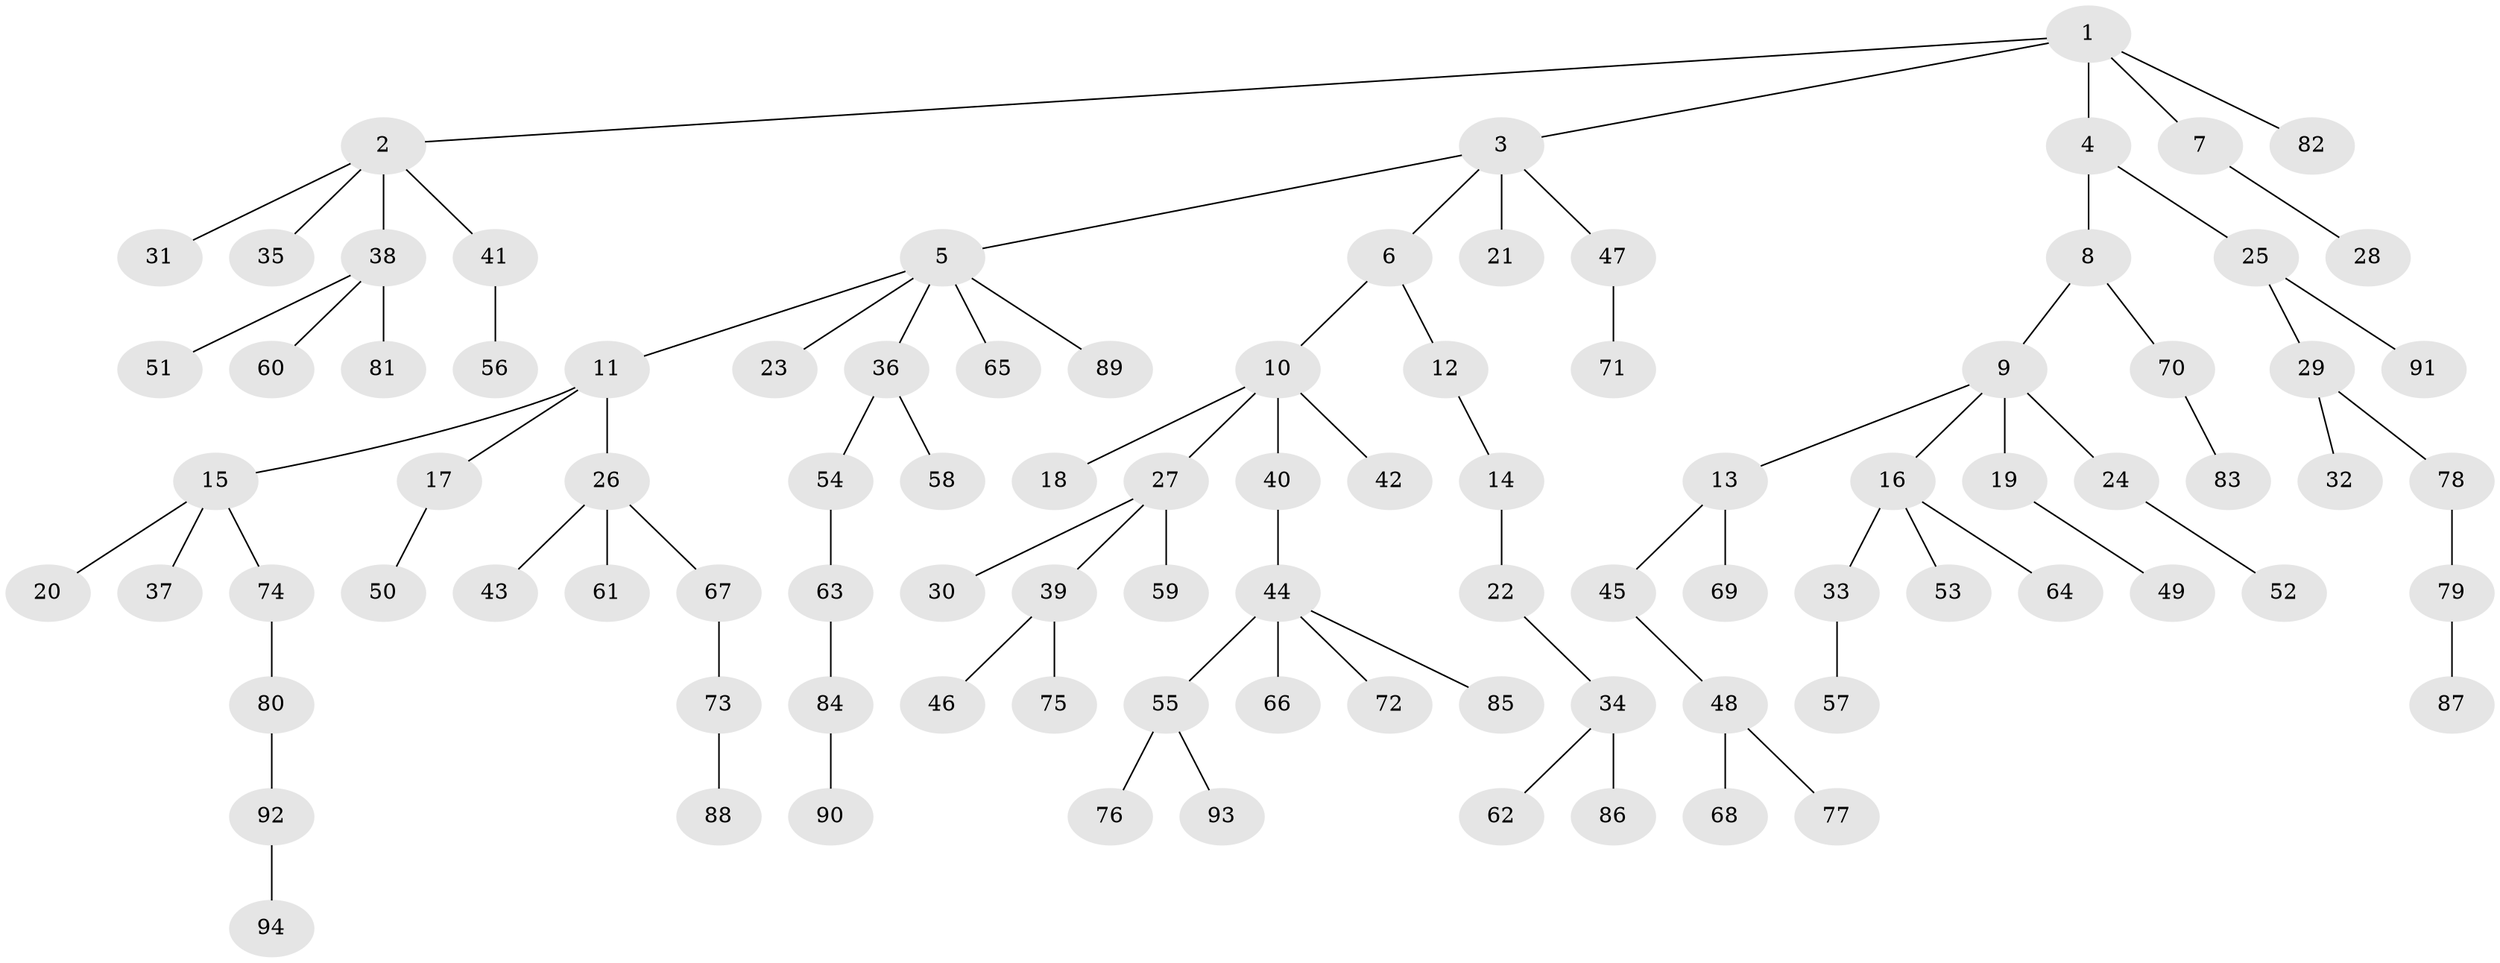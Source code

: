 // original degree distribution, {6: 0.022556390977443608, 5: 0.045112781954887216, 3: 0.09022556390977443, 7: 0.007518796992481203, 4: 0.06015037593984962, 1: 0.48872180451127817, 2: 0.2857142857142857}
// Generated by graph-tools (version 1.1) at 2025/51/03/04/25 22:51:43]
// undirected, 94 vertices, 93 edges
graph export_dot {
  node [color=gray90,style=filled];
  1;
  2;
  3;
  4;
  5;
  6;
  7;
  8;
  9;
  10;
  11;
  12;
  13;
  14;
  15;
  16;
  17;
  18;
  19;
  20;
  21;
  22;
  23;
  24;
  25;
  26;
  27;
  28;
  29;
  30;
  31;
  32;
  33;
  34;
  35;
  36;
  37;
  38;
  39;
  40;
  41;
  42;
  43;
  44;
  45;
  46;
  47;
  48;
  49;
  50;
  51;
  52;
  53;
  54;
  55;
  56;
  57;
  58;
  59;
  60;
  61;
  62;
  63;
  64;
  65;
  66;
  67;
  68;
  69;
  70;
  71;
  72;
  73;
  74;
  75;
  76;
  77;
  78;
  79;
  80;
  81;
  82;
  83;
  84;
  85;
  86;
  87;
  88;
  89;
  90;
  91;
  92;
  93;
  94;
  1 -- 2 [weight=1.0];
  1 -- 3 [weight=1.0];
  1 -- 4 [weight=1.0];
  1 -- 7 [weight=1.0];
  1 -- 82 [weight=1.0];
  2 -- 31 [weight=1.0];
  2 -- 35 [weight=1.0];
  2 -- 38 [weight=1.0];
  2 -- 41 [weight=1.0];
  3 -- 5 [weight=1.0];
  3 -- 6 [weight=1.0];
  3 -- 21 [weight=1.0];
  3 -- 47 [weight=1.0];
  4 -- 8 [weight=1.0];
  4 -- 25 [weight=1.0];
  5 -- 11 [weight=1.0];
  5 -- 23 [weight=1.0];
  5 -- 36 [weight=1.0];
  5 -- 65 [weight=1.0];
  5 -- 89 [weight=1.0];
  6 -- 10 [weight=1.0];
  6 -- 12 [weight=1.0];
  7 -- 28 [weight=1.0];
  8 -- 9 [weight=1.0];
  8 -- 70 [weight=1.0];
  9 -- 13 [weight=1.0];
  9 -- 16 [weight=1.0];
  9 -- 19 [weight=1.0];
  9 -- 24 [weight=1.0];
  10 -- 18 [weight=1.0];
  10 -- 27 [weight=1.0];
  10 -- 40 [weight=1.0];
  10 -- 42 [weight=1.0];
  11 -- 15 [weight=1.0];
  11 -- 17 [weight=1.0];
  11 -- 26 [weight=1.0];
  12 -- 14 [weight=1.0];
  13 -- 45 [weight=1.0];
  13 -- 69 [weight=1.0];
  14 -- 22 [weight=1.0];
  15 -- 20 [weight=1.0];
  15 -- 37 [weight=1.0];
  15 -- 74 [weight=1.0];
  16 -- 33 [weight=1.0];
  16 -- 53 [weight=1.0];
  16 -- 64 [weight=1.0];
  17 -- 50 [weight=1.0];
  19 -- 49 [weight=1.0];
  22 -- 34 [weight=1.0];
  24 -- 52 [weight=1.0];
  25 -- 29 [weight=1.0];
  25 -- 91 [weight=1.0];
  26 -- 43 [weight=1.0];
  26 -- 61 [weight=1.0];
  26 -- 67 [weight=1.0];
  27 -- 30 [weight=1.0];
  27 -- 39 [weight=1.0];
  27 -- 59 [weight=1.0];
  29 -- 32 [weight=1.0];
  29 -- 78 [weight=1.0];
  33 -- 57 [weight=1.0];
  34 -- 62 [weight=1.0];
  34 -- 86 [weight=1.0];
  36 -- 54 [weight=1.0];
  36 -- 58 [weight=1.0];
  38 -- 51 [weight=1.0];
  38 -- 60 [weight=1.0];
  38 -- 81 [weight=1.0];
  39 -- 46 [weight=1.0];
  39 -- 75 [weight=1.0];
  40 -- 44 [weight=1.0];
  41 -- 56 [weight=1.0];
  44 -- 55 [weight=1.0];
  44 -- 66 [weight=1.0];
  44 -- 72 [weight=1.0];
  44 -- 85 [weight=1.0];
  45 -- 48 [weight=1.0];
  47 -- 71 [weight=1.0];
  48 -- 68 [weight=1.0];
  48 -- 77 [weight=1.0];
  54 -- 63 [weight=1.0];
  55 -- 76 [weight=1.0];
  55 -- 93 [weight=1.0];
  63 -- 84 [weight=1.0];
  67 -- 73 [weight=1.0];
  70 -- 83 [weight=1.0];
  73 -- 88 [weight=1.0];
  74 -- 80 [weight=1.0];
  78 -- 79 [weight=1.0];
  79 -- 87 [weight=1.0];
  80 -- 92 [weight=1.0];
  84 -- 90 [weight=1.0];
  92 -- 94 [weight=1.0];
}
